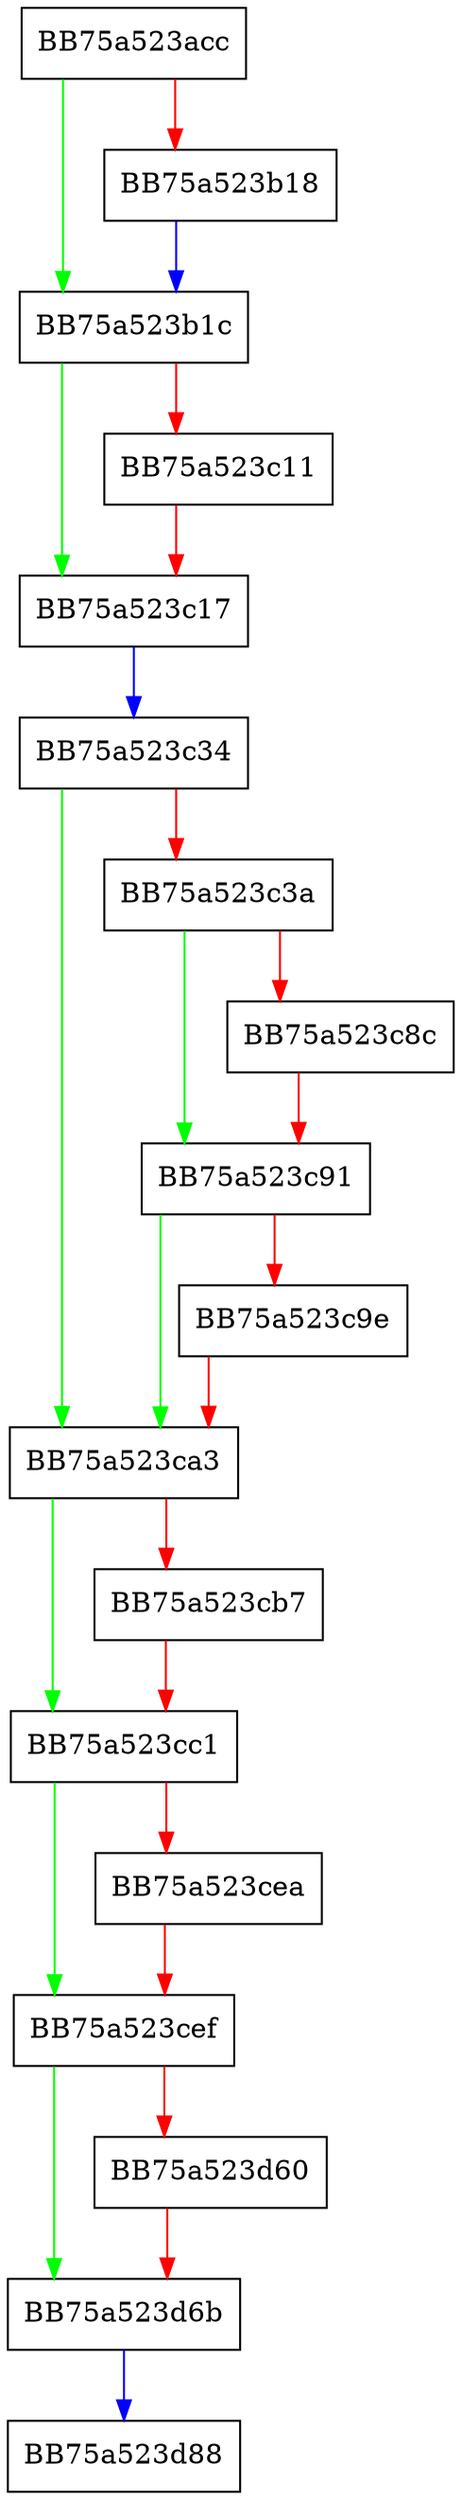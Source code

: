 digraph PeFile {
  node [shape="box"];
  graph [splines=ortho];
  BB75a523acc -> BB75a523b1c [color="green"];
  BB75a523acc -> BB75a523b18 [color="red"];
  BB75a523b18 -> BB75a523b1c [color="blue"];
  BB75a523b1c -> BB75a523c17 [color="green"];
  BB75a523b1c -> BB75a523c11 [color="red"];
  BB75a523c11 -> BB75a523c17 [color="red"];
  BB75a523c17 -> BB75a523c34 [color="blue"];
  BB75a523c34 -> BB75a523ca3 [color="green"];
  BB75a523c34 -> BB75a523c3a [color="red"];
  BB75a523c3a -> BB75a523c91 [color="green"];
  BB75a523c3a -> BB75a523c8c [color="red"];
  BB75a523c8c -> BB75a523c91 [color="red"];
  BB75a523c91 -> BB75a523ca3 [color="green"];
  BB75a523c91 -> BB75a523c9e [color="red"];
  BB75a523c9e -> BB75a523ca3 [color="red"];
  BB75a523ca3 -> BB75a523cc1 [color="green"];
  BB75a523ca3 -> BB75a523cb7 [color="red"];
  BB75a523cb7 -> BB75a523cc1 [color="red"];
  BB75a523cc1 -> BB75a523cef [color="green"];
  BB75a523cc1 -> BB75a523cea [color="red"];
  BB75a523cea -> BB75a523cef [color="red"];
  BB75a523cef -> BB75a523d6b [color="green"];
  BB75a523cef -> BB75a523d60 [color="red"];
  BB75a523d60 -> BB75a523d6b [color="red"];
  BB75a523d6b -> BB75a523d88 [color="blue"];
}